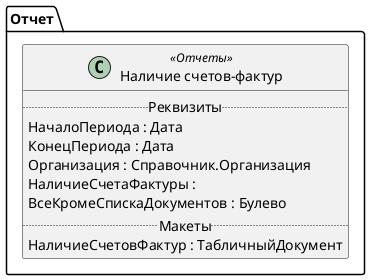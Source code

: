 ﻿@startuml НаличиеСчетовФактур
'!include templates.wsd
'..\include templates.wsd
class Отчет.НаличиеСчетовФактур as "Наличие счетов-фактур" <<Отчеты>>
{
..Реквизиты..
НачалоПериода : Дата
КонецПериода : Дата
Организация : Справочник.Организация
НаличиеСчетаФактуры : 
ВсеКромеСпискаДокументов : Булево
..Макеты..
НаличиеСчетовФактур : ТабличныйДокумент
}
@enduml
